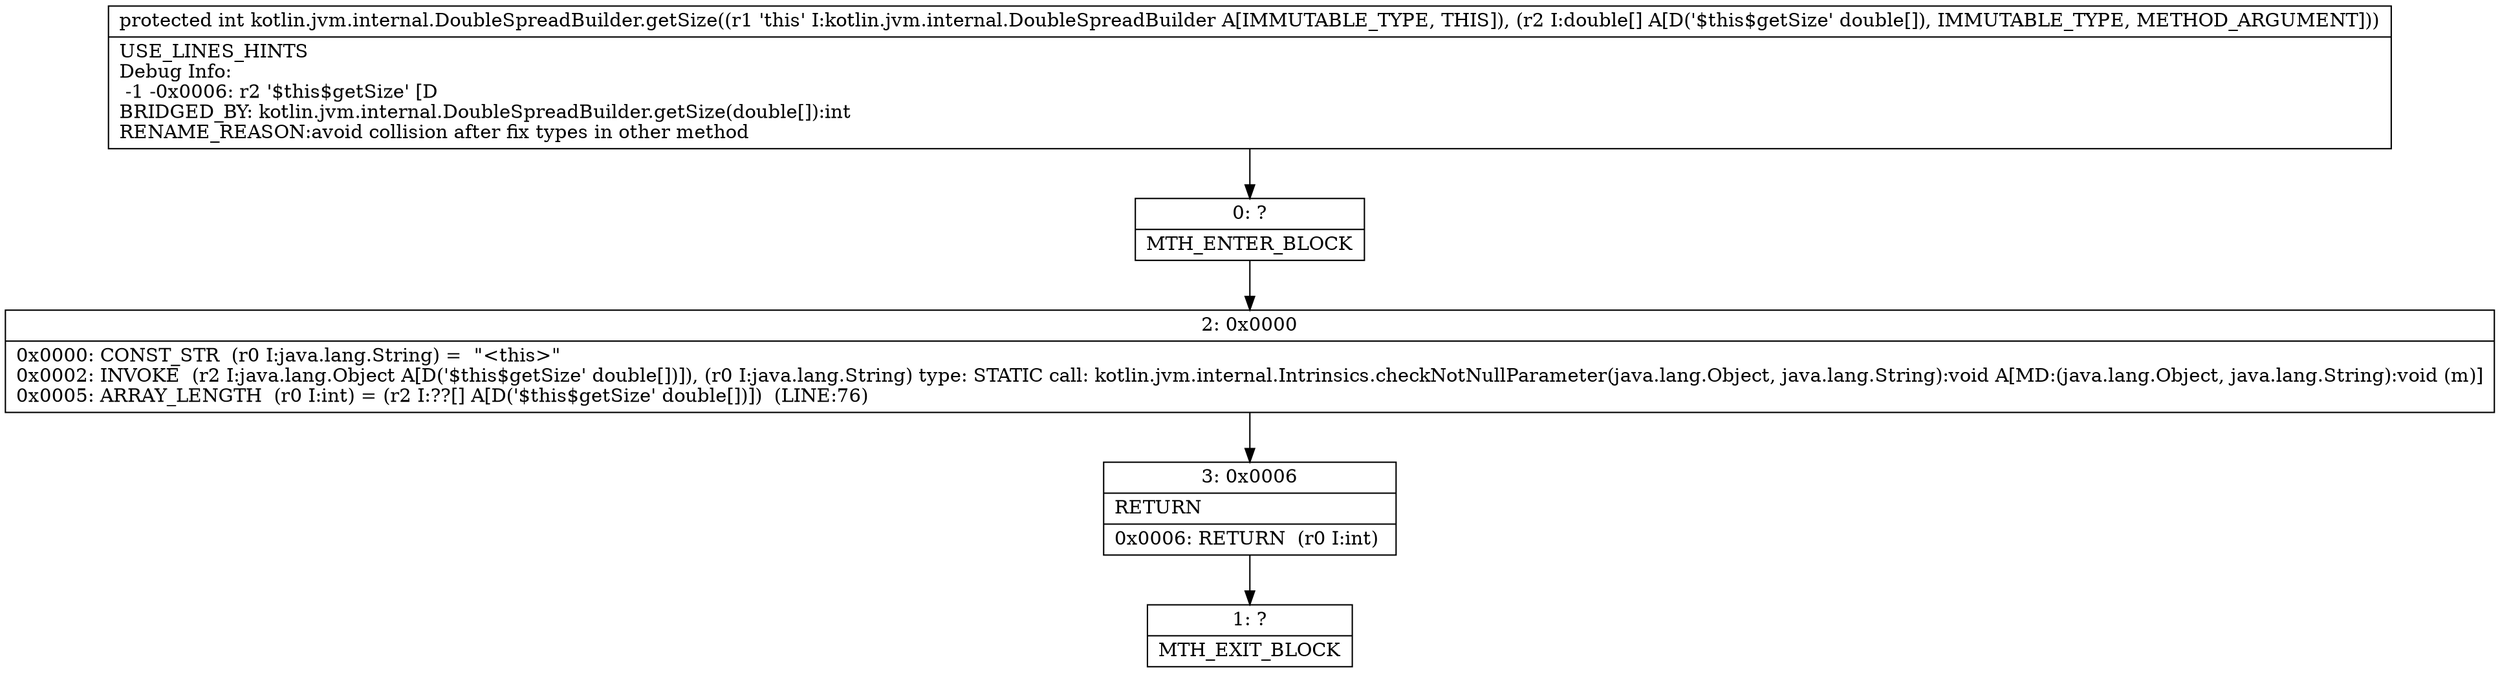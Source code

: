 digraph "CFG forkotlin.jvm.internal.DoubleSpreadBuilder.getSize([D)I" {
Node_0 [shape=record,label="{0\:\ ?|MTH_ENTER_BLOCK\l}"];
Node_2 [shape=record,label="{2\:\ 0x0000|0x0000: CONST_STR  (r0 I:java.lang.String) =  \"\<this\>\" \l0x0002: INVOKE  (r2 I:java.lang.Object A[D('$this$getSize' double[])]), (r0 I:java.lang.String) type: STATIC call: kotlin.jvm.internal.Intrinsics.checkNotNullParameter(java.lang.Object, java.lang.String):void A[MD:(java.lang.Object, java.lang.String):void (m)]\l0x0005: ARRAY_LENGTH  (r0 I:int) = (r2 I:??[] A[D('$this$getSize' double[])])  (LINE:76)\l}"];
Node_3 [shape=record,label="{3\:\ 0x0006|RETURN\l|0x0006: RETURN  (r0 I:int) \l}"];
Node_1 [shape=record,label="{1\:\ ?|MTH_EXIT_BLOCK\l}"];
MethodNode[shape=record,label="{protected int kotlin.jvm.internal.DoubleSpreadBuilder.getSize((r1 'this' I:kotlin.jvm.internal.DoubleSpreadBuilder A[IMMUTABLE_TYPE, THIS]), (r2 I:double[] A[D('$this$getSize' double[]), IMMUTABLE_TYPE, METHOD_ARGUMENT]))  | USE_LINES_HINTS\lDebug Info:\l  \-1 \-0x0006: r2 '$this$getSize' [D\lBRIDGED_BY: kotlin.jvm.internal.DoubleSpreadBuilder.getSize(double[]):int\lRENAME_REASON:avoid collision after fix types in other method\l}"];
MethodNode -> Node_0;Node_0 -> Node_2;
Node_2 -> Node_3;
Node_3 -> Node_1;
}

